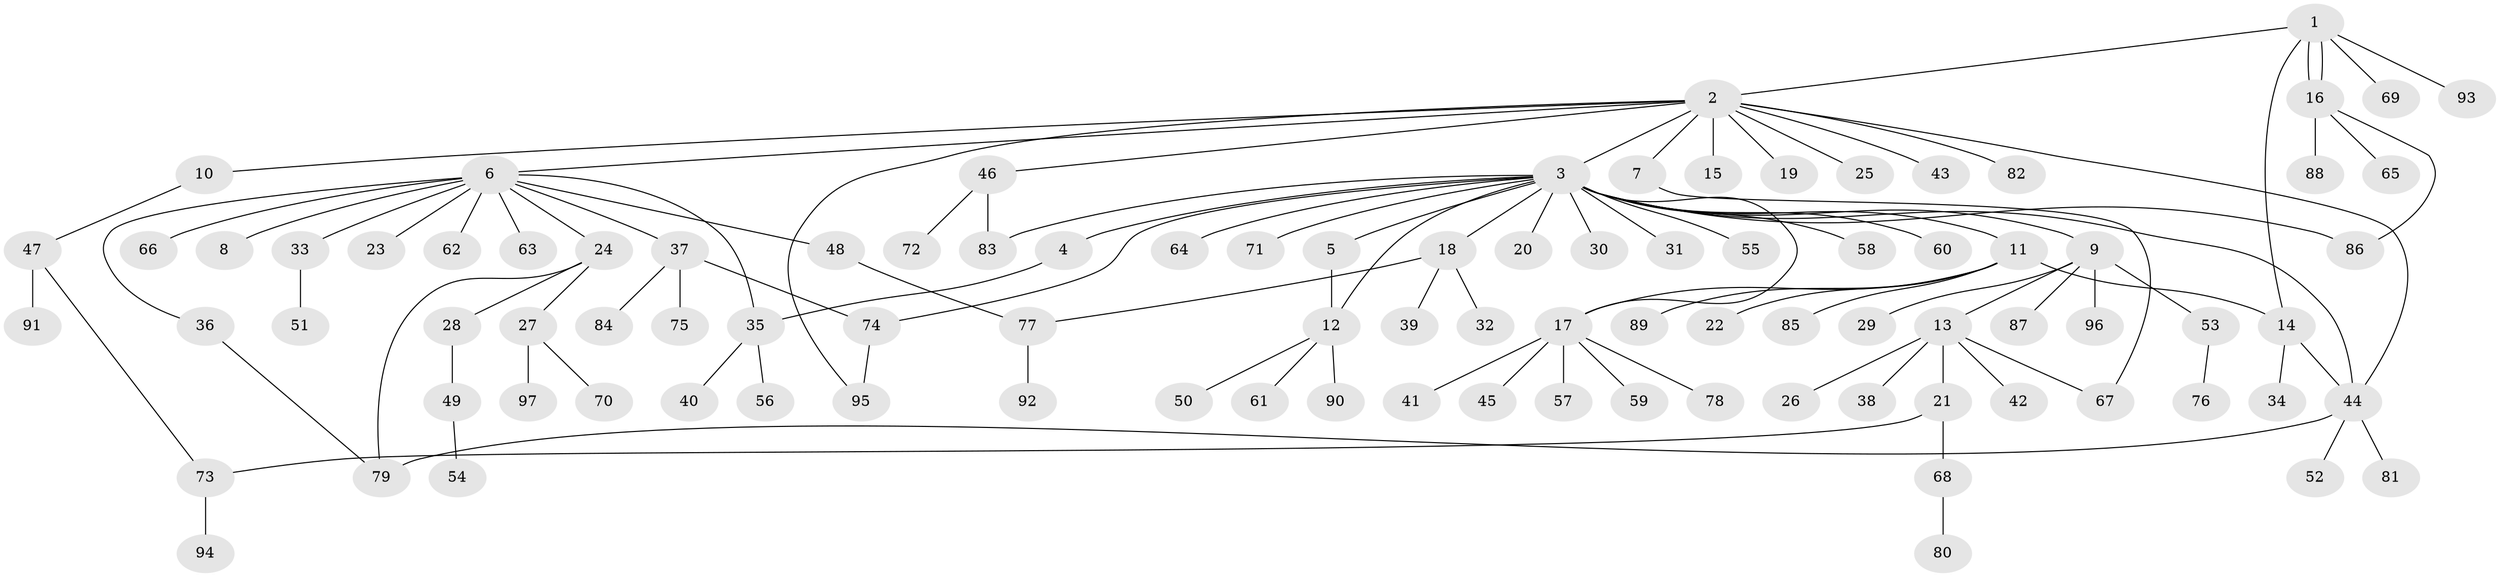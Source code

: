 // Generated by graph-tools (version 1.1) at 2025/14/03/09/25 04:14:44]
// undirected, 97 vertices, 112 edges
graph export_dot {
graph [start="1"]
  node [color=gray90,style=filled];
  1;
  2;
  3;
  4;
  5;
  6;
  7;
  8;
  9;
  10;
  11;
  12;
  13;
  14;
  15;
  16;
  17;
  18;
  19;
  20;
  21;
  22;
  23;
  24;
  25;
  26;
  27;
  28;
  29;
  30;
  31;
  32;
  33;
  34;
  35;
  36;
  37;
  38;
  39;
  40;
  41;
  42;
  43;
  44;
  45;
  46;
  47;
  48;
  49;
  50;
  51;
  52;
  53;
  54;
  55;
  56;
  57;
  58;
  59;
  60;
  61;
  62;
  63;
  64;
  65;
  66;
  67;
  68;
  69;
  70;
  71;
  72;
  73;
  74;
  75;
  76;
  77;
  78;
  79;
  80;
  81;
  82;
  83;
  84;
  85;
  86;
  87;
  88;
  89;
  90;
  91;
  92;
  93;
  94;
  95;
  96;
  97;
  1 -- 2;
  1 -- 14;
  1 -- 16;
  1 -- 16;
  1 -- 69;
  1 -- 93;
  2 -- 3;
  2 -- 6;
  2 -- 7;
  2 -- 10;
  2 -- 15;
  2 -- 19;
  2 -- 25;
  2 -- 43;
  2 -- 44;
  2 -- 46;
  2 -- 82;
  2 -- 95;
  3 -- 4;
  3 -- 5;
  3 -- 9;
  3 -- 11;
  3 -- 12;
  3 -- 17;
  3 -- 18;
  3 -- 20;
  3 -- 30;
  3 -- 31;
  3 -- 44;
  3 -- 55;
  3 -- 58;
  3 -- 60;
  3 -- 64;
  3 -- 71;
  3 -- 74;
  3 -- 83;
  3 -- 86;
  4 -- 35;
  5 -- 12;
  6 -- 8;
  6 -- 23;
  6 -- 24;
  6 -- 33;
  6 -- 35;
  6 -- 36;
  6 -- 37;
  6 -- 48;
  6 -- 62;
  6 -- 63;
  6 -- 66;
  7 -- 67;
  9 -- 13;
  9 -- 29;
  9 -- 53;
  9 -- 87;
  9 -- 96;
  10 -- 47;
  11 -- 14;
  11 -- 17;
  11 -- 22;
  11 -- 85;
  11 -- 89;
  12 -- 50;
  12 -- 61;
  12 -- 90;
  13 -- 21;
  13 -- 26;
  13 -- 38;
  13 -- 42;
  13 -- 67;
  14 -- 34;
  14 -- 44;
  16 -- 65;
  16 -- 86;
  16 -- 88;
  17 -- 41;
  17 -- 45;
  17 -- 57;
  17 -- 59;
  17 -- 78;
  18 -- 32;
  18 -- 39;
  18 -- 77;
  21 -- 68;
  21 -- 73;
  24 -- 27;
  24 -- 28;
  24 -- 79;
  27 -- 70;
  27 -- 97;
  28 -- 49;
  33 -- 51;
  35 -- 40;
  35 -- 56;
  36 -- 79;
  37 -- 74;
  37 -- 75;
  37 -- 84;
  44 -- 52;
  44 -- 79;
  44 -- 81;
  46 -- 72;
  46 -- 83;
  47 -- 73;
  47 -- 91;
  48 -- 77;
  49 -- 54;
  53 -- 76;
  68 -- 80;
  73 -- 94;
  74 -- 95;
  77 -- 92;
}
